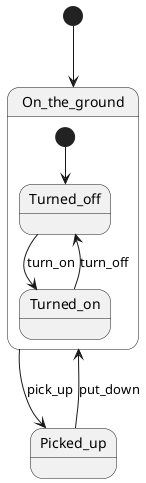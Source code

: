 @startuml
scale 350 width


@startuml
[*] --> On_the_ground
On_the_ground --> Picked_up : pick_up
Picked_up --> On_the_ground : put_down
state On_the_ground {
 [*] --> Turned_off
 Turned_on --> Turned_off : turn_off
 Turned_off --> Turned_on : turn_on
}


@enduml